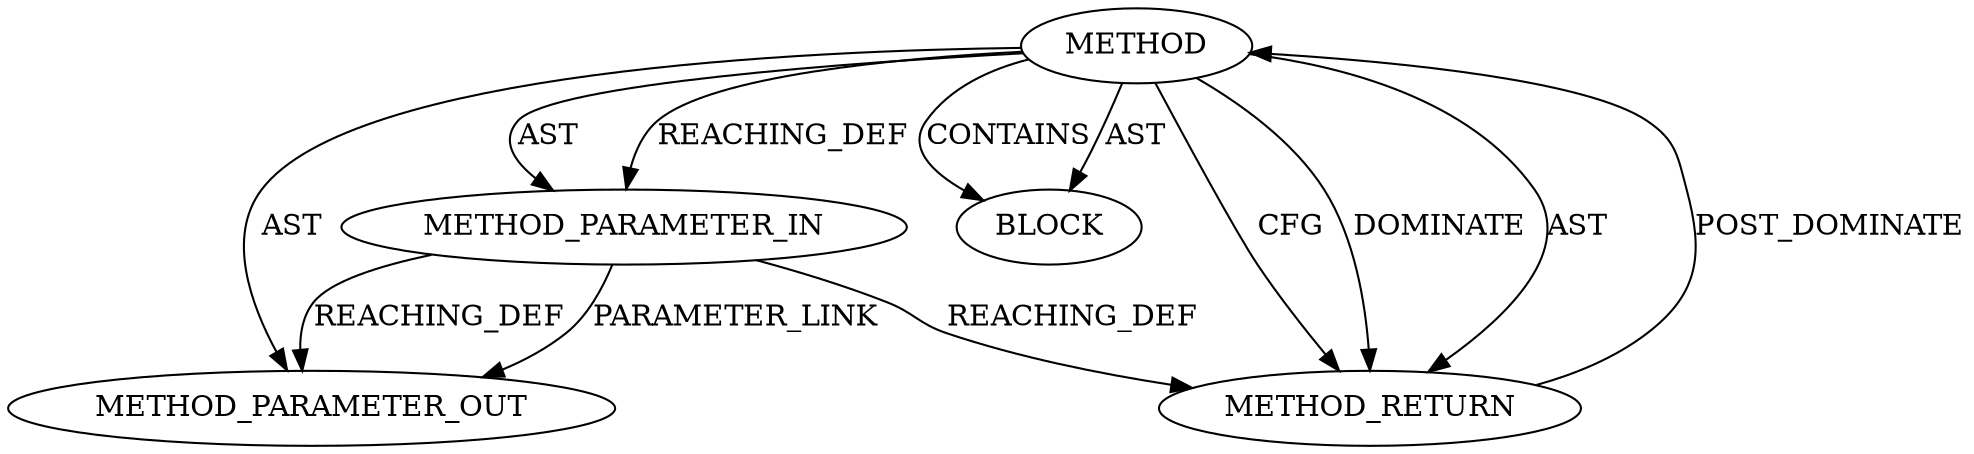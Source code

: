 digraph {
  12465 [label=METHOD AST_PARENT_TYPE="NAMESPACE_BLOCK" AST_PARENT_FULL_NAME="<global>" ORDER=0 CODE="<empty>" FULL_NAME="PAGE_ALIGN" IS_EXTERNAL=true FILENAME="<empty>" SIGNATURE="" NAME="PAGE_ALIGN"]
  13434 [label=METHOD_PARAMETER_OUT ORDER=1 CODE="p1" IS_VARIADIC=false TYPE_FULL_NAME="ANY" EVALUATION_STRATEGY="BY_VALUE" INDEX=1 NAME="p1"]
  12466 [label=METHOD_PARAMETER_IN ORDER=1 CODE="p1" IS_VARIADIC=false TYPE_FULL_NAME="ANY" EVALUATION_STRATEGY="BY_VALUE" INDEX=1 NAME="p1"]
  12467 [label=BLOCK ORDER=1 ARGUMENT_INDEX=1 CODE="<empty>" TYPE_FULL_NAME="ANY"]
  12468 [label=METHOD_RETURN ORDER=2 CODE="RET" TYPE_FULL_NAME="ANY" EVALUATION_STRATEGY="BY_VALUE"]
  12465 -> 12468 [label=CFG ]
  12465 -> 13434 [label=AST ]
  12465 -> 12467 [label=CONTAINS ]
  12465 -> 12467 [label=AST ]
  12466 -> 12468 [label=REACHING_DEF VARIABLE="p1"]
  12466 -> 13434 [label=REACHING_DEF VARIABLE="p1"]
  12465 -> 12466 [label=AST ]
  12468 -> 12465 [label=POST_DOMINATE ]
  12465 -> 12468 [label=DOMINATE ]
  12465 -> 12468 [label=AST ]
  12465 -> 12466 [label=REACHING_DEF VARIABLE=""]
  12466 -> 13434 [label=PARAMETER_LINK ]
}
